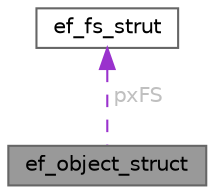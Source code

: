 digraph "ef_object_struct"
{
 // LATEX_PDF_SIZE
  bgcolor="transparent";
  edge [fontname=Helvetica,fontsize=10,labelfontname=Helvetica,labelfontsize=10];
  node [fontname=Helvetica,fontsize=10,shape=box,height=0.2,width=0.4];
  Node1 [id="Node000001",label="ef_object_struct",height=0.2,width=0.4,color="gray40", fillcolor="grey60", style="filled", fontcolor="black",tooltip="Object ID and allocation information (ef_object_st)"];
  Node2 -> Node1 [id="edge1_Node000001_Node000002",dir="back",color="darkorchid3",style="dashed",tooltip=" ",label=" pxFS",fontcolor="grey" ];
  Node2 [id="Node000002",label="ef_fs_strut",height=0.2,width=0.4,color="gray40", fillcolor="white", style="filled",URL="$structef__fs__strut.html",tooltip="Filesystem object structure (ef_fs_st)"];
}
